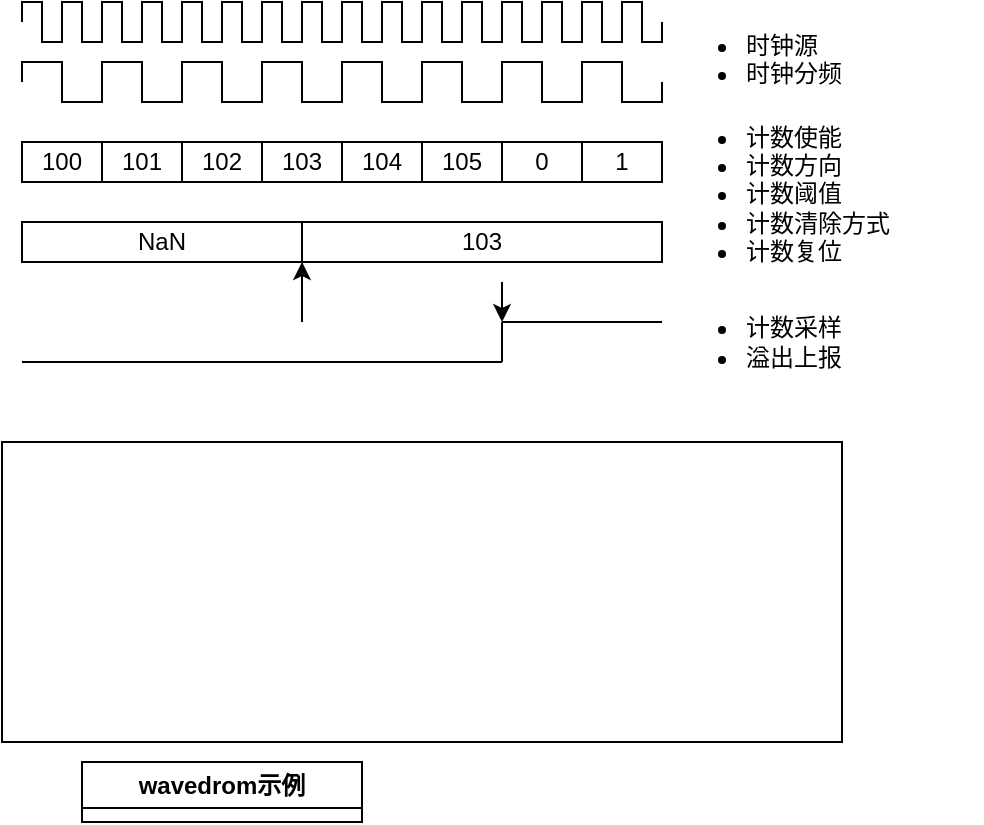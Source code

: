 <mxfile version="28.0.7" pages="2">
  <diagram name="timer" id="-1CRMZ3ilZ53mN010_KL">
    <mxGraphModel dx="983" dy="446" grid="1" gridSize="10" guides="1" tooltips="1" connect="1" arrows="0" fold="1" page="1" pageScale="1" pageWidth="827" pageHeight="1169" math="0" shadow="0">
      <root>
        <mxCell id="0" />
        <mxCell id="1" parent="0" />
        <mxCell id="DhFb5XIWoU-6fm3A12WK-10" value="" style="pointerEvents=1;verticalLabelPosition=bottom;shadow=0;dashed=0;align=center;html=1;verticalAlign=top;shape=mxgraph.electrical.waveforms.square_wave;" parent="1" vertex="1">
          <mxGeometry x="80" y="120" width="20" height="20" as="geometry" />
        </mxCell>
        <mxCell id="DhFb5XIWoU-6fm3A12WK-11" value="" style="pointerEvents=1;verticalLabelPosition=bottom;shadow=0;dashed=0;align=center;html=1;verticalAlign=top;shape=mxgraph.electrical.waveforms.square_wave;" parent="1" vertex="1">
          <mxGeometry x="100" y="120" width="20" height="20" as="geometry" />
        </mxCell>
        <mxCell id="DhFb5XIWoU-6fm3A12WK-12" value="" style="pointerEvents=1;verticalLabelPosition=bottom;shadow=0;dashed=0;align=center;html=1;verticalAlign=top;shape=mxgraph.electrical.waveforms.square_wave;" parent="1" vertex="1">
          <mxGeometry x="120" y="120" width="20" height="20" as="geometry" />
        </mxCell>
        <mxCell id="DhFb5XIWoU-6fm3A12WK-13" value="" style="pointerEvents=1;verticalLabelPosition=bottom;shadow=0;dashed=0;align=center;html=1;verticalAlign=top;shape=mxgraph.electrical.waveforms.square_wave;" parent="1" vertex="1">
          <mxGeometry x="140" y="120" width="20" height="20" as="geometry" />
        </mxCell>
        <mxCell id="DhFb5XIWoU-6fm3A12WK-14" value="" style="pointerEvents=1;verticalLabelPosition=bottom;shadow=0;dashed=0;align=center;html=1;verticalAlign=top;shape=mxgraph.electrical.waveforms.square_wave;" parent="1" vertex="1">
          <mxGeometry x="160" y="120" width="20" height="20" as="geometry" />
        </mxCell>
        <mxCell id="DhFb5XIWoU-6fm3A12WK-15" value="" style="pointerEvents=1;verticalLabelPosition=bottom;shadow=0;dashed=0;align=center;html=1;verticalAlign=top;shape=mxgraph.electrical.waveforms.square_wave;" parent="1" vertex="1">
          <mxGeometry x="180" y="120" width="20" height="20" as="geometry" />
        </mxCell>
        <mxCell id="DhFb5XIWoU-6fm3A12WK-16" value="" style="pointerEvents=1;verticalLabelPosition=bottom;shadow=0;dashed=0;align=center;html=1;verticalAlign=top;shape=mxgraph.electrical.waveforms.square_wave;" parent="1" vertex="1">
          <mxGeometry x="200" y="120" width="20" height="20" as="geometry" />
        </mxCell>
        <mxCell id="DhFb5XIWoU-6fm3A12WK-17" value="" style="pointerEvents=1;verticalLabelPosition=bottom;shadow=0;dashed=0;align=center;html=1;verticalAlign=top;shape=mxgraph.electrical.waveforms.square_wave;" parent="1" vertex="1">
          <mxGeometry x="220" y="120" width="20" height="20" as="geometry" />
        </mxCell>
        <mxCell id="DhFb5XIWoU-6fm3A12WK-18" value="" style="pointerEvents=1;verticalLabelPosition=bottom;shadow=0;dashed=0;align=center;html=1;verticalAlign=top;shape=mxgraph.electrical.waveforms.square_wave;" parent="1" vertex="1">
          <mxGeometry x="240" y="120" width="20" height="20" as="geometry" />
        </mxCell>
        <mxCell id="DhFb5XIWoU-6fm3A12WK-19" value="" style="pointerEvents=1;verticalLabelPosition=bottom;shadow=0;dashed=0;align=center;html=1;verticalAlign=top;shape=mxgraph.electrical.waveforms.square_wave;" parent="1" vertex="1">
          <mxGeometry x="260" y="120" width="20" height="20" as="geometry" />
        </mxCell>
        <mxCell id="DhFb5XIWoU-6fm3A12WK-20" value="" style="pointerEvents=1;verticalLabelPosition=bottom;shadow=0;dashed=0;align=center;html=1;verticalAlign=top;shape=mxgraph.electrical.waveforms.square_wave;" parent="1" vertex="1">
          <mxGeometry x="280" y="120" width="20" height="20" as="geometry" />
        </mxCell>
        <mxCell id="DhFb5XIWoU-6fm3A12WK-21" value="" style="pointerEvents=1;verticalLabelPosition=bottom;shadow=0;dashed=0;align=center;html=1;verticalAlign=top;shape=mxgraph.electrical.waveforms.square_wave;" parent="1" vertex="1">
          <mxGeometry x="300" y="120" width="20" height="20" as="geometry" />
        </mxCell>
        <mxCell id="DhFb5XIWoU-6fm3A12WK-23" value="" style="pointerEvents=1;verticalLabelPosition=bottom;shadow=0;dashed=0;align=center;html=1;verticalAlign=top;shape=mxgraph.electrical.waveforms.square_wave;" parent="1" vertex="1">
          <mxGeometry x="80" y="150" width="40" height="20" as="geometry" />
        </mxCell>
        <mxCell id="DhFb5XIWoU-6fm3A12WK-24" value="" style="pointerEvents=1;verticalLabelPosition=bottom;shadow=0;dashed=0;align=center;html=1;verticalAlign=top;shape=mxgraph.electrical.waveforms.square_wave;" parent="1" vertex="1">
          <mxGeometry x="120" y="150" width="40" height="20" as="geometry" />
        </mxCell>
        <mxCell id="DhFb5XIWoU-6fm3A12WK-25" value="" style="pointerEvents=1;verticalLabelPosition=bottom;shadow=0;dashed=0;align=center;html=1;verticalAlign=top;shape=mxgraph.electrical.waveforms.square_wave;" parent="1" vertex="1">
          <mxGeometry x="160" y="150" width="40" height="20" as="geometry" />
        </mxCell>
        <mxCell id="DhFb5XIWoU-6fm3A12WK-26" value="" style="pointerEvents=1;verticalLabelPosition=bottom;shadow=0;dashed=0;align=center;html=1;verticalAlign=top;shape=mxgraph.electrical.waveforms.square_wave;" parent="1" vertex="1">
          <mxGeometry x="200" y="150" width="40" height="20" as="geometry" />
        </mxCell>
        <mxCell id="DhFb5XIWoU-6fm3A12WK-27" value="" style="pointerEvents=1;verticalLabelPosition=bottom;shadow=0;dashed=0;align=center;html=1;verticalAlign=top;shape=mxgraph.electrical.waveforms.square_wave;" parent="1" vertex="1">
          <mxGeometry x="240" y="150" width="40" height="20" as="geometry" />
        </mxCell>
        <mxCell id="DhFb5XIWoU-6fm3A12WK-28" value="" style="pointerEvents=1;verticalLabelPosition=bottom;shadow=0;dashed=0;align=center;html=1;verticalAlign=top;shape=mxgraph.electrical.waveforms.square_wave;" parent="1" vertex="1">
          <mxGeometry x="280" y="150" width="40" height="20" as="geometry" />
        </mxCell>
        <mxCell id="DhFb5XIWoU-6fm3A12WK-29" value="100" style="rounded=0;whiteSpace=wrap;html=1;" parent="1" vertex="1">
          <mxGeometry x="80" y="190" width="40" height="20" as="geometry" />
        </mxCell>
        <mxCell id="DhFb5XIWoU-6fm3A12WK-30" value="101" style="rounded=0;whiteSpace=wrap;html=1;" parent="1" vertex="1">
          <mxGeometry x="120" y="190" width="40" height="20" as="geometry" />
        </mxCell>
        <mxCell id="DhFb5XIWoU-6fm3A12WK-31" value="102" style="rounded=0;whiteSpace=wrap;html=1;" parent="1" vertex="1">
          <mxGeometry x="160" y="190" width="40" height="20" as="geometry" />
        </mxCell>
        <mxCell id="DhFb5XIWoU-6fm3A12WK-32" value="103" style="rounded=0;whiteSpace=wrap;html=1;" parent="1" vertex="1">
          <mxGeometry x="200" y="190" width="40" height="20" as="geometry" />
        </mxCell>
        <mxCell id="DhFb5XIWoU-6fm3A12WK-33" value="104" style="rounded=0;whiteSpace=wrap;html=1;" parent="1" vertex="1">
          <mxGeometry x="240" y="190" width="40" height="20" as="geometry" />
        </mxCell>
        <mxCell id="DhFb5XIWoU-6fm3A12WK-34" value="105" style="rounded=0;whiteSpace=wrap;html=1;" parent="1" vertex="1">
          <mxGeometry x="280" y="190" width="40" height="20" as="geometry" />
        </mxCell>
        <mxCell id="DhFb5XIWoU-6fm3A12WK-35" value="103" style="rounded=0;whiteSpace=wrap;html=1;" parent="1" vertex="1">
          <mxGeometry x="220" y="230" width="180" height="20" as="geometry" />
        </mxCell>
        <mxCell id="DhFb5XIWoU-6fm3A12WK-36" value="NaN" style="rounded=0;whiteSpace=wrap;html=1;" parent="1" vertex="1">
          <mxGeometry x="80" y="230" width="140" height="20" as="geometry" />
        </mxCell>
        <mxCell id="DhFb5XIWoU-6fm3A12WK-37" value="" style="endArrow=classic;html=1;rounded=0;" parent="1" edge="1">
          <mxGeometry width="50" height="50" relative="1" as="geometry">
            <mxPoint x="220" y="280" as="sourcePoint" />
            <mxPoint x="220" y="250" as="targetPoint" />
          </mxGeometry>
        </mxCell>
        <mxCell id="DhFb5XIWoU-6fm3A12WK-39" value="0" style="rounded=0;whiteSpace=wrap;html=1;" parent="1" vertex="1">
          <mxGeometry x="320" y="190" width="40" height="20" as="geometry" />
        </mxCell>
        <mxCell id="DhFb5XIWoU-6fm3A12WK-40" value="1" style="rounded=0;whiteSpace=wrap;html=1;" parent="1" vertex="1">
          <mxGeometry x="360" y="190" width="40" height="20" as="geometry" />
        </mxCell>
        <mxCell id="DhFb5XIWoU-6fm3A12WK-41" value="" style="pointerEvents=1;verticalLabelPosition=bottom;shadow=0;dashed=0;align=center;html=1;verticalAlign=top;shape=mxgraph.electrical.waveforms.square_wave;" parent="1" vertex="1">
          <mxGeometry x="320" y="150" width="40" height="20" as="geometry" />
        </mxCell>
        <mxCell id="DhFb5XIWoU-6fm3A12WK-42" value="" style="pointerEvents=1;verticalLabelPosition=bottom;shadow=0;dashed=0;align=center;html=1;verticalAlign=top;shape=mxgraph.electrical.waveforms.square_wave;" parent="1" vertex="1">
          <mxGeometry x="360" y="150" width="40" height="20" as="geometry" />
        </mxCell>
        <mxCell id="DhFb5XIWoU-6fm3A12WK-43" value="" style="pointerEvents=1;verticalLabelPosition=bottom;shadow=0;dashed=0;align=center;html=1;verticalAlign=top;shape=mxgraph.electrical.waveforms.square_wave;" parent="1" vertex="1">
          <mxGeometry x="320" y="120" width="20" height="20" as="geometry" />
        </mxCell>
        <mxCell id="DhFb5XIWoU-6fm3A12WK-44" value="" style="pointerEvents=1;verticalLabelPosition=bottom;shadow=0;dashed=0;align=center;html=1;verticalAlign=top;shape=mxgraph.electrical.waveforms.square_wave;" parent="1" vertex="1">
          <mxGeometry x="340" y="120" width="20" height="20" as="geometry" />
        </mxCell>
        <mxCell id="DhFb5XIWoU-6fm3A12WK-45" value="" style="pointerEvents=1;verticalLabelPosition=bottom;shadow=0;dashed=0;align=center;html=1;verticalAlign=top;shape=mxgraph.electrical.waveforms.square_wave;" parent="1" vertex="1">
          <mxGeometry x="360" y="120" width="20" height="20" as="geometry" />
        </mxCell>
        <mxCell id="DhFb5XIWoU-6fm3A12WK-46" value="" style="pointerEvents=1;verticalLabelPosition=bottom;shadow=0;dashed=0;align=center;html=1;verticalAlign=top;shape=mxgraph.electrical.waveforms.square_wave;" parent="1" vertex="1">
          <mxGeometry x="380" y="120" width="20" height="20" as="geometry" />
        </mxCell>
        <mxCell id="DhFb5XIWoU-6fm3A12WK-47" value="" style="endArrow=classic;html=1;rounded=0;" parent="1" edge="1">
          <mxGeometry width="50" height="50" relative="1" as="geometry">
            <mxPoint x="320" y="260" as="sourcePoint" />
            <mxPoint x="320" y="280" as="targetPoint" />
          </mxGeometry>
        </mxCell>
        <mxCell id="DhFb5XIWoU-6fm3A12WK-49" value="" style="endArrow=none;html=1;rounded=0;" parent="1" edge="1">
          <mxGeometry width="50" height="50" relative="1" as="geometry">
            <mxPoint x="80" y="300" as="sourcePoint" />
            <mxPoint x="320" y="300" as="targetPoint" />
          </mxGeometry>
        </mxCell>
        <mxCell id="DhFb5XIWoU-6fm3A12WK-50" value="" style="endArrow=none;html=1;rounded=0;" parent="1" edge="1">
          <mxGeometry width="50" height="50" relative="1" as="geometry">
            <mxPoint x="320" y="280" as="sourcePoint" />
            <mxPoint x="400" y="280" as="targetPoint" />
          </mxGeometry>
        </mxCell>
        <mxCell id="DhFb5XIWoU-6fm3A12WK-51" value="" style="endArrow=none;html=1;rounded=0;" parent="1" edge="1">
          <mxGeometry width="50" height="50" relative="1" as="geometry">
            <mxPoint x="320" y="300" as="sourcePoint" />
            <mxPoint x="320" y="280" as="targetPoint" />
          </mxGeometry>
        </mxCell>
        <mxCell id="DhFb5XIWoU-6fm3A12WK-53" value="&lt;ul&gt;&lt;li&gt;时钟源&lt;/li&gt;&lt;li&gt;时钟分频&lt;/li&gt;&lt;/ul&gt;" style="text;strokeColor=none;fillColor=none;html=1;whiteSpace=wrap;verticalAlign=middle;overflow=hidden;" parent="1" vertex="1">
          <mxGeometry x="400" y="120" width="100" height="50" as="geometry" />
        </mxCell>
        <mxCell id="DhFb5XIWoU-6fm3A12WK-54" value="&lt;ul&gt;&lt;li&gt;计数使能&lt;/li&gt;&lt;li&gt;计数方向&lt;/li&gt;&lt;li&gt;计数阈值&lt;/li&gt;&lt;li&gt;计数清除方式&lt;/li&gt;&lt;li&gt;计数复位&lt;/li&gt;&lt;/ul&gt;" style="text;strokeColor=none;fillColor=none;html=1;whiteSpace=wrap;verticalAlign=middle;overflow=hidden;" parent="1" vertex="1">
          <mxGeometry x="400" y="166" width="160" height="100" as="geometry" />
        </mxCell>
        <mxCell id="DhFb5XIWoU-6fm3A12WK-55" value="&lt;ul&gt;&lt;li&gt;计数采样&lt;/li&gt;&lt;li&gt;溢出上报&lt;/li&gt;&lt;/ul&gt;" style="text;strokeColor=none;fillColor=none;html=1;whiteSpace=wrap;verticalAlign=middle;overflow=hidden;" parent="1" vertex="1">
          <mxGeometry x="400" y="240" width="160" height="100" as="geometry" />
        </mxCell>
        <mxCell id="DhFb5XIWoU-6fm3A12WK-74" value="{&#xa;    &quot;signal&quot;: [&#xa;        { &#xa;            &quot;name&quot;: &quot;CK_PSC&quot;, &#xa;            &quot;wave&quot;: &quot;n................&quot;, &#xa;            &quot;period&quot;: 1, &#xa;            &quot;node&quot;: &quot;.......&quot;&#xa;        },&#xa;        { &#xa;            &quot;name&quot;: &quot;CNT_EN&quot;, &#xa;            &quot;wave&quot;: &quot;01...............&quot;, &#xa;            &quot;node&quot;: &quot;.a..............&quot;,&#xa;            &quot;note&quot;: &quot;a:使能拉高，开始计数&quot;&#xa;        },&#xa;        { &#xa;            &quot;name&quot;: &quot;定时器时钟=CK_CNT&quot;, &#xa;            &quot;wave&quot;: &quot;0ppppppp.&quot;, &#xa;            &quot;period&quot;: 2, &#xa;            &quot;note&quot;: &quot;b:使能后，CK_CNT 随 CK_PSC 分频输出&quot;&#xa;        },&#xa;        { &#xa;            &quot;name&quot;: &quot;计数器寄存器&quot;, &#xa;            &quot;wave&quot;: &quot;x.3=3=3=3=3=3=3=3&quot;, &#xa;            &quot;data&quot;: [&quot;31&quot;,&quot;32&quot;,&quot;33&quot;,&quot;34&quot;,&quot;35&quot;,&quot;36&quot;,&quot;00&quot;,&quot;01&quot;,&quot;02&quot;,&quot;03&quot;,&quot;04&quot;,&quot;05&quot;,&quot;06&quot;,&quot;07&quot;],&#xa;            &quot;note&quot;: &quot;c:计数阶段(31→36)；d:溢出后循环(00→07)&quot;&#xa;        },&#xa;        { &#xa;            &quot;name&quot;: &quot;计数器溢出&quot;, &#xa;            &quot;wave&quot;: &quot;0.......10.......&quot;, &#xa;            &quot;period&quot;: 1, &#xa;            &quot;note&quot;: &quot;e:36→00 时触发溢出&quot;&#xa;        },&#xa;        { &#xa;            &quot;name&quot;: &quot;更新事件(UEV)&quot;, &#xa;            &quot;wave&quot;: &quot;0.......10.......&quot;, &#xa;            &quot;period&quot;: 1, &#xa;            &quot;note&quot;: &quot;f:与溢出同步，生成更新事件&quot;&#xa;        },&#xa;        { &#xa;            &quot;name&quot;: &quot;更新中断标志(UIF)&quot;, &#xa;            &quot;wave&quot;: &quot;0.......1........&quot;, &#xa;            &quot;period&quot;: 1, &#xa;            &quot;note&quot;: &quot;g:与 UEV 同步，标志置位&quot;&#xa;        }&#xa;    ],&#xa;    &quot;caption&quot;: &quot;定时器向上模式溢出时序图（优化版）&quot;,&#xa;    &quot;tick&quot;: 1&#xa;}" style="shadow=0;dashed=0;align=left;strokeWidth=1;labelBackgroundColor=#ffffff;noLabel=1;shape=mxgraph.wavedrom.abstract.timing;" parent="1" vertex="1">
          <mxGeometry x="70" y="340" width="420" height="150" as="geometry" />
        </mxCell>
        <mxCell id="Gsm_PaRMxnJgc2hKJ1Mj-3" value="wavedrom示例" style="swimlane;whiteSpace=wrap;html=1;" parent="1" vertex="1" collapsed="1">
          <mxGeometry x="110" y="500" width="140" height="30" as="geometry">
            <mxRectangle x="110" y="500" width="706" height="1140" as="alternateBounds" />
          </mxGeometry>
        </mxCell>
        <mxCell id="Gsm_PaRMxnJgc2hKJ1Mj-4" value="&lt;span style=&quot;text-align: left; background-color: rgb(255, 255, 255);&quot;&gt;{&lt;/span&gt;&lt;br style=&quot;padding: 0px; margin: 0px; text-align: left;&quot;&gt;&lt;span style=&quot;text-align: left; background-color: rgb(255, 255, 255);&quot;&gt;&amp;nbsp; &amp;nbsp; &quot;signal&quot;: [&lt;/span&gt;&lt;br style=&quot;padding: 0px; margin: 0px; text-align: left;&quot;&gt;&lt;span style=&quot;text-align: left; background-color: rgb(255, 255, 255);&quot;&gt;&amp;nbsp; &amp;nbsp; &amp;nbsp; &amp;nbsp; {&amp;nbsp;&lt;/span&gt;&lt;br style=&quot;padding: 0px; margin: 0px; text-align: left;&quot;&gt;&lt;span style=&quot;text-align: left; background-color: rgb(255, 255, 255);&quot;&gt;&amp;nbsp; &amp;nbsp; &amp;nbsp; &amp;nbsp; &amp;nbsp; &amp;nbsp; &quot;name&quot;: &quot;CK_PSC&quot;,&amp;nbsp;&lt;/span&gt;&lt;br style=&quot;padding: 0px; margin: 0px; text-align: left;&quot;&gt;&lt;span style=&quot;text-align: left; background-color: rgb(255, 255, 255);&quot;&gt;&amp;nbsp; &amp;nbsp; &amp;nbsp; &amp;nbsp; &amp;nbsp; &amp;nbsp; &quot;wave&quot;: &quot;n................&quot;,&amp;nbsp;&lt;/span&gt;&lt;br style=&quot;padding: 0px; margin: 0px; text-align: left;&quot;&gt;&lt;span style=&quot;text-align: left; background-color: rgb(255, 255, 255);&quot;&gt;&amp;nbsp; &amp;nbsp; &amp;nbsp; &amp;nbsp; &amp;nbsp; &amp;nbsp; &quot;period&quot;: 1,&amp;nbsp;&lt;/span&gt;&lt;br style=&quot;padding: 0px; margin: 0px; text-align: left;&quot;&gt;&lt;span style=&quot;text-align: left; background-color: rgb(255, 255, 255);&quot;&gt;&amp;nbsp; &amp;nbsp; &amp;nbsp; &amp;nbsp; &amp;nbsp; &amp;nbsp; &quot;node&quot;: &quot;.......&quot;&lt;/span&gt;&lt;br style=&quot;padding: 0px; margin: 0px; text-align: left;&quot;&gt;&lt;span style=&quot;text-align: left; background-color: rgb(255, 255, 255);&quot;&gt;&amp;nbsp; &amp;nbsp; &amp;nbsp; &amp;nbsp; },&lt;/span&gt;&lt;br style=&quot;padding: 0px; margin: 0px; text-align: left;&quot;&gt;&lt;span style=&quot;text-align: left; background-color: rgb(255, 255, 255);&quot;&gt;&amp;nbsp; &amp;nbsp; &amp;nbsp; &amp;nbsp; {&amp;nbsp;&lt;/span&gt;&lt;br style=&quot;padding: 0px; margin: 0px; text-align: left;&quot;&gt;&lt;span style=&quot;text-align: left; background-color: rgb(255, 255, 255);&quot;&gt;&amp;nbsp; &amp;nbsp; &amp;nbsp; &amp;nbsp; &amp;nbsp; &amp;nbsp; &quot;name&quot;: &quot;CNT_EN&quot;,&amp;nbsp;&lt;/span&gt;&lt;br style=&quot;padding: 0px; margin: 0px; text-align: left;&quot;&gt;&lt;span style=&quot;text-align: left; background-color: rgb(255, 255, 255);&quot;&gt;&amp;nbsp; &amp;nbsp; &amp;nbsp; &amp;nbsp; &amp;nbsp; &amp;nbsp; &quot;wave&quot;: &quot;01...............&quot;,&amp;nbsp;&lt;/span&gt;&lt;br style=&quot;padding: 0px; margin: 0px; text-align: left;&quot;&gt;&lt;span style=&quot;text-align: left; background-color: rgb(255, 255, 255);&quot;&gt;&amp;nbsp; &amp;nbsp; &amp;nbsp; &amp;nbsp; &amp;nbsp; &amp;nbsp; &quot;node&quot;: &quot;.a..............&quot;,&lt;/span&gt;&lt;br style=&quot;padding: 0px; margin: 0px; text-align: left;&quot;&gt;&lt;span style=&quot;text-align: left; background-color: rgb(255, 255, 255);&quot;&gt;&amp;nbsp; &amp;nbsp; &amp;nbsp; &amp;nbsp; &amp;nbsp; &amp;nbsp; &quot;note&quot;: &quot;a:使能拉高，开始计数&quot;&lt;/span&gt;&lt;br style=&quot;padding: 0px; margin: 0px; text-align: left;&quot;&gt;&lt;span style=&quot;text-align: left; background-color: rgb(255, 255, 255);&quot;&gt;&amp;nbsp; &amp;nbsp; &amp;nbsp; &amp;nbsp; },&lt;/span&gt;&lt;br style=&quot;padding: 0px; margin: 0px; text-align: left;&quot;&gt;&lt;span style=&quot;text-align: left; background-color: rgb(255, 255, 255);&quot;&gt;&amp;nbsp; &amp;nbsp; &amp;nbsp; &amp;nbsp; {&amp;nbsp;&lt;/span&gt;&lt;br style=&quot;padding: 0px; margin: 0px; text-align: left;&quot;&gt;&lt;span style=&quot;text-align: left; background-color: rgb(255, 255, 255);&quot;&gt;&amp;nbsp; &amp;nbsp; &amp;nbsp; &amp;nbsp; &amp;nbsp; &amp;nbsp; &quot;name&quot;: &quot;定时器时钟=CK_CNT&quot;,&amp;nbsp;&lt;/span&gt;&lt;br style=&quot;padding: 0px; margin: 0px; text-align: left;&quot;&gt;&lt;span style=&quot;text-align: left; background-color: rgb(255, 255, 255);&quot;&gt;&amp;nbsp; &amp;nbsp; &amp;nbsp; &amp;nbsp; &amp;nbsp; &amp;nbsp; &quot;wave&quot;: &quot;0ppppppp.&quot;,&amp;nbsp;&lt;/span&gt;&lt;br style=&quot;padding: 0px; margin: 0px; text-align: left;&quot;&gt;&lt;span style=&quot;text-align: left; background-color: rgb(255, 255, 255);&quot;&gt;&amp;nbsp; &amp;nbsp; &amp;nbsp; &amp;nbsp; &amp;nbsp; &amp;nbsp; &quot;period&quot;: 2,&amp;nbsp;&lt;/span&gt;&lt;br style=&quot;padding: 0px; margin: 0px; text-align: left;&quot;&gt;&lt;span style=&quot;text-align: left; background-color: rgb(255, 255, 255);&quot;&gt;&amp;nbsp; &amp;nbsp; &amp;nbsp; &amp;nbsp; &amp;nbsp; &amp;nbsp; &quot;note&quot;: &quot;b:使能后，CK_CNT 随 CK_PSC 分频输出&quot;&lt;/span&gt;&lt;br style=&quot;padding: 0px; margin: 0px; text-align: left;&quot;&gt;&lt;span style=&quot;text-align: left; background-color: rgb(255, 255, 255);&quot;&gt;&amp;nbsp; &amp;nbsp; &amp;nbsp; &amp;nbsp; },&lt;/span&gt;&lt;br style=&quot;padding: 0px; margin: 0px; text-align: left;&quot;&gt;&lt;span style=&quot;text-align: left; background-color: rgb(255, 255, 255);&quot;&gt;&amp;nbsp; &amp;nbsp; &amp;nbsp; &amp;nbsp; {&amp;nbsp;&lt;/span&gt;&lt;br style=&quot;padding: 0px; margin: 0px; text-align: left;&quot;&gt;&lt;span style=&quot;text-align: left; background-color: rgb(255, 255, 255);&quot;&gt;&amp;nbsp; &amp;nbsp; &amp;nbsp; &amp;nbsp; &amp;nbsp; &amp;nbsp; &quot;name&quot;: &quot;计数器寄存器&quot;,&amp;nbsp;&lt;/span&gt;&lt;br style=&quot;padding: 0px; margin: 0px; text-align: left;&quot;&gt;&lt;span style=&quot;text-align: left; background-color: rgb(255, 255, 255);&quot;&gt;&amp;nbsp; &amp;nbsp; &amp;nbsp; &amp;nbsp; &amp;nbsp; &amp;nbsp; &quot;wave&quot;: &quot;x.3=3=3=3=3=3=3=3&quot;,&amp;nbsp;&lt;/span&gt;&lt;br style=&quot;padding: 0px; margin: 0px; text-align: left;&quot;&gt;&lt;span style=&quot;text-align: left; background-color: rgb(255, 255, 255);&quot;&gt;&amp;nbsp; &amp;nbsp; &amp;nbsp; &amp;nbsp; &amp;nbsp; &amp;nbsp; &quot;data&quot;: [&quot;31&quot;,&quot;32&quot;,&quot;33&quot;,&quot;34&quot;,&quot;35&quot;,&quot;36&quot;,&quot;00&quot;,&quot;01&quot;,&quot;02&quot;,&quot;03&quot;,&quot;04&quot;,&quot;05&quot;,&quot;06&quot;,&quot;07&quot;],&lt;/span&gt;&lt;br style=&quot;padding: 0px; margin: 0px; text-align: left;&quot;&gt;&lt;span style=&quot;text-align: left; background-color: rgb(255, 255, 255);&quot;&gt;&amp;nbsp; &amp;nbsp; &amp;nbsp; &amp;nbsp; &amp;nbsp; &amp;nbsp; &quot;note&quot;: &quot;c:计数阶段(31→36)；d:溢出后循环(00→07)&quot;&lt;/span&gt;&lt;br style=&quot;padding: 0px; margin: 0px; text-align: left;&quot;&gt;&lt;span style=&quot;text-align: left; background-color: rgb(255, 255, 255);&quot;&gt;&amp;nbsp; &amp;nbsp; &amp;nbsp; &amp;nbsp; },&lt;/span&gt;&lt;br style=&quot;padding: 0px; margin: 0px; text-align: left;&quot;&gt;&lt;span style=&quot;text-align: left; background-color: rgb(255, 255, 255);&quot;&gt;&amp;nbsp; &amp;nbsp; &amp;nbsp; &amp;nbsp; {&amp;nbsp;&lt;/span&gt;&lt;br style=&quot;padding: 0px; margin: 0px; text-align: left;&quot;&gt;&lt;span style=&quot;text-align: left; background-color: rgb(255, 255, 255);&quot;&gt;&amp;nbsp; &amp;nbsp; &amp;nbsp; &amp;nbsp; &amp;nbsp; &amp;nbsp; &quot;name&quot;: &quot;计数器溢出&quot;,&amp;nbsp;&lt;/span&gt;&lt;br style=&quot;padding: 0px; margin: 0px; text-align: left;&quot;&gt;&lt;span style=&quot;text-align: left; background-color: rgb(255, 255, 255);&quot;&gt;&amp;nbsp; &amp;nbsp; &amp;nbsp; &amp;nbsp; &amp;nbsp; &amp;nbsp; &quot;wave&quot;: &quot;0.......10.......&quot;,&amp;nbsp;&lt;/span&gt;&lt;br style=&quot;padding: 0px; margin: 0px; text-align: left;&quot;&gt;&lt;span style=&quot;text-align: left; background-color: rgb(255, 255, 255);&quot;&gt;&amp;nbsp; &amp;nbsp; &amp;nbsp; &amp;nbsp; &amp;nbsp; &amp;nbsp; &quot;period&quot;: 1,&amp;nbsp;&lt;/span&gt;&lt;br style=&quot;padding: 0px; margin: 0px; text-align: left;&quot;&gt;&lt;span style=&quot;text-align: left; background-color: rgb(255, 255, 255);&quot;&gt;&amp;nbsp; &amp;nbsp; &amp;nbsp; &amp;nbsp; &amp;nbsp; &amp;nbsp; &quot;note&quot;: &quot;e:36→00 时触发溢出&quot;&lt;/span&gt;&lt;br style=&quot;padding: 0px; margin: 0px; text-align: left;&quot;&gt;&lt;span style=&quot;text-align: left; background-color: rgb(255, 255, 255);&quot;&gt;&amp;nbsp; &amp;nbsp; &amp;nbsp; &amp;nbsp; },&lt;/span&gt;&lt;br style=&quot;padding: 0px; margin: 0px; text-align: left;&quot;&gt;&lt;span style=&quot;text-align: left; background-color: rgb(255, 255, 255);&quot;&gt;&amp;nbsp; &amp;nbsp; &amp;nbsp; &amp;nbsp; {&amp;nbsp;&lt;/span&gt;&lt;br style=&quot;padding: 0px; margin: 0px; text-align: left;&quot;&gt;&lt;span style=&quot;text-align: left; background-color: rgb(255, 255, 255);&quot;&gt;&amp;nbsp; &amp;nbsp; &amp;nbsp; &amp;nbsp; &amp;nbsp; &amp;nbsp; &quot;name&quot;: &quot;更新事件(UEV)&quot;,&amp;nbsp;&lt;/span&gt;&lt;br style=&quot;padding: 0px; margin: 0px; text-align: left;&quot;&gt;&lt;span style=&quot;text-align: left; background-color: rgb(255, 255, 255);&quot;&gt;&amp;nbsp; &amp;nbsp; &amp;nbsp; &amp;nbsp; &amp;nbsp; &amp;nbsp; &quot;wave&quot;: &quot;0.......10.......&quot;,&amp;nbsp;&lt;/span&gt;&lt;br style=&quot;padding: 0px; margin: 0px; text-align: left;&quot;&gt;&lt;span style=&quot;text-align: left; background-color: rgb(255, 255, 255);&quot;&gt;&amp;nbsp; &amp;nbsp; &amp;nbsp; &amp;nbsp; &amp;nbsp; &amp;nbsp; &quot;period&quot;: 1,&amp;nbsp;&lt;/span&gt;&lt;br style=&quot;padding: 0px; margin: 0px; text-align: left;&quot;&gt;&lt;span style=&quot;text-align: left; background-color: rgb(255, 255, 255);&quot;&gt;&amp;nbsp; &amp;nbsp; &amp;nbsp; &amp;nbsp; &amp;nbsp; &amp;nbsp; &quot;note&quot;: &quot;f:与溢出同步，生成更新事件&quot;&lt;/span&gt;&lt;br style=&quot;padding: 0px; margin: 0px; text-align: left;&quot;&gt;&lt;span style=&quot;text-align: left; background-color: rgb(255, 255, 255);&quot;&gt;&amp;nbsp; &amp;nbsp; &amp;nbsp; &amp;nbsp; },&lt;/span&gt;&lt;br style=&quot;padding: 0px; margin: 0px; text-align: left;&quot;&gt;&lt;span style=&quot;text-align: left; background-color: rgb(255, 255, 255);&quot;&gt;&amp;nbsp; &amp;nbsp; &amp;nbsp; &amp;nbsp; {&amp;nbsp;&lt;/span&gt;&lt;br style=&quot;padding: 0px; margin: 0px; text-align: left;&quot;&gt;&lt;span style=&quot;text-align: left; background-color: rgb(255, 255, 255);&quot;&gt;&amp;nbsp; &amp;nbsp; &amp;nbsp; &amp;nbsp; &amp;nbsp; &amp;nbsp; &quot;name&quot;: &quot;更新中断标志(UIF)&quot;,&amp;nbsp;&lt;/span&gt;&lt;br style=&quot;padding: 0px; margin: 0px; text-align: left;&quot;&gt;&lt;span style=&quot;text-align: left; background-color: rgb(255, 255, 255);&quot;&gt;&amp;nbsp; &amp;nbsp; &amp;nbsp; &amp;nbsp; &amp;nbsp; &amp;nbsp; &quot;wave&quot;: &quot;0.......1........&quot;,&amp;nbsp;&lt;/span&gt;&lt;br style=&quot;padding: 0px; margin: 0px; text-align: left;&quot;&gt;&lt;span style=&quot;text-align: left; background-color: rgb(255, 255, 255);&quot;&gt;&amp;nbsp; &amp;nbsp; &amp;nbsp; &amp;nbsp; &amp;nbsp; &amp;nbsp; &quot;period&quot;: 1,&amp;nbsp;&lt;/span&gt;&lt;br style=&quot;padding: 0px; margin: 0px; text-align: left;&quot;&gt;&lt;span style=&quot;text-align: left; background-color: rgb(255, 255, 255);&quot;&gt;&amp;nbsp; &amp;nbsp; &amp;nbsp; &amp;nbsp; &amp;nbsp; &amp;nbsp; &quot;note&quot;: &quot;g:与 UEV 同步，标志置位&quot;&lt;/span&gt;&lt;br style=&quot;padding: 0px; margin: 0px; text-align: left;&quot;&gt;&lt;span style=&quot;text-align: left; background-color: rgb(255, 255, 255);&quot;&gt;&amp;nbsp; &amp;nbsp; &amp;nbsp; &amp;nbsp; }&lt;/span&gt;&lt;br style=&quot;padding: 0px; margin: 0px; text-align: left;&quot;&gt;&lt;span style=&quot;text-align: left; background-color: rgb(255, 255, 255);&quot;&gt;&amp;nbsp; &amp;nbsp; ],&lt;/span&gt;&lt;br style=&quot;padding: 0px; margin: 0px; text-align: left;&quot;&gt;&lt;span style=&quot;text-align: left; background-color: rgb(255, 255, 255);&quot;&gt;&amp;nbsp; &amp;nbsp; &quot;caption&quot;: &quot;定时器向上模式溢出时序图（优化版）&quot;,&lt;/span&gt;&lt;br style=&quot;padding: 0px; margin: 0px; text-align: left;&quot;&gt;&lt;span style=&quot;text-align: left; background-color: rgb(255, 255, 255);&quot;&gt;&amp;nbsp; &amp;nbsp; &quot;tick&quot;: 1&lt;/span&gt;&lt;br style=&quot;padding: 0px; margin: 0px; text-align: left;&quot;&gt;&lt;span style=&quot;text-align: left; background-color: rgb(255, 255, 255);&quot;&gt;}&lt;/span&gt;" style="text;html=1;align=center;verticalAlign=middle;resizable=0;points=[];autosize=1;strokeColor=none;fillColor=none;" parent="Gsm_PaRMxnJgc2hKJ1Mj-3" vertex="1">
          <mxGeometry x="116" y="60" width="460" height="700" as="geometry" />
        </mxCell>
      </root>
    </mxGraphModel>
  </diagram>
  <diagram id="H9ynILHKJEM6k-JNddJZ" name="计数与采样">
    <mxGraphModel dx="267" dy="157" grid="1" gridSize="10" guides="1" tooltips="1" connect="1" arrows="1" fold="1" page="1" pageScale="1" pageWidth="827" pageHeight="1169" math="0" shadow="0">
      <root>
        <mxCell id="0" />
        <mxCell id="1" parent="0" />
        <mxCell id="ZbTEH7Ulr-kMgXrNNoui-1" value="" style="rounded=0;whiteSpace=wrap;html=1;" vertex="1" parent="1">
          <mxGeometry x="120" y="80" width="40" height="20" as="geometry" />
        </mxCell>
        <mxCell id="ZbTEH7Ulr-kMgXrNNoui-2" value="" style="rounded=0;whiteSpace=wrap;html=1;" vertex="1" parent="1">
          <mxGeometry x="160" y="80" width="40" height="20" as="geometry" />
        </mxCell>
        <mxCell id="ZbTEH7Ulr-kMgXrNNoui-3" value="" style="rounded=0;whiteSpace=wrap;html=1;" vertex="1" parent="1">
          <mxGeometry x="200" y="80" width="40" height="20" as="geometry" />
        </mxCell>
      </root>
    </mxGraphModel>
  </diagram>
</mxfile>
